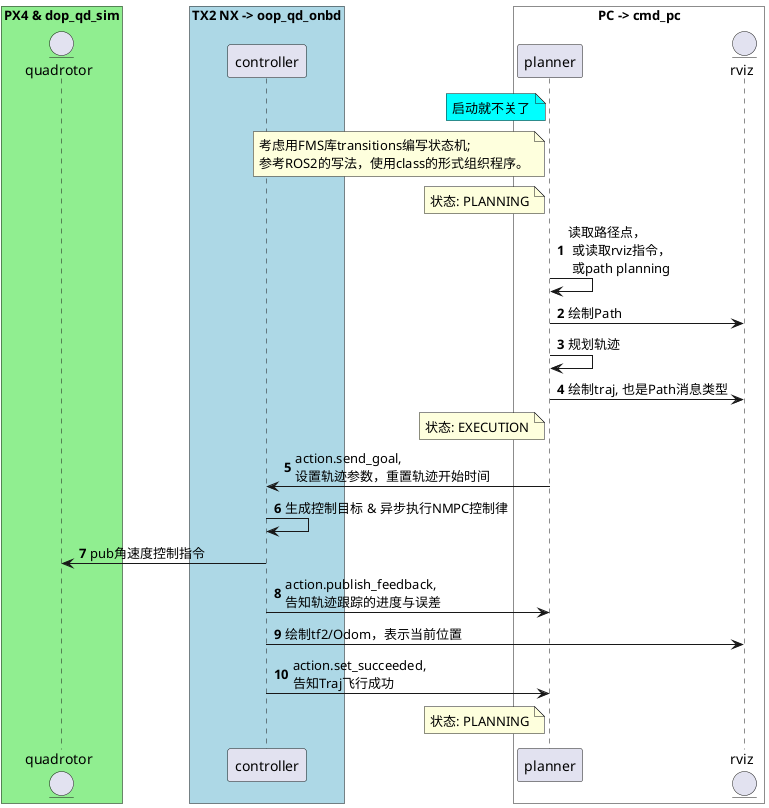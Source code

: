@startuml
'https://plantuml.com/sequence-diagram

autonumber

box "PX4 & dop_qd_sim" #LightGreen
entity quadrotor
end box

box "TX2 NX -> oop_qd_onbd" #LightBLUE
participant controller
end box
'note right of pt_publisher #aqua
'需要从ROS里拿一个parameter
'确定是选SE3还是NMPC
'end note

box "PC -> cmd_pc" #White
participant planner
entity rviz
end box

note left of planner #aqua
启动就不关了
end note

note left of planner
考虑用FMS库transitions编写状态机;
参考ROS2的写法，使用class的形式组织程序。
end note

note left planner
状态: PLANNING
end note
planner -> planner: 读取路径点，\n 或读取rviz指令，\n 或path planning
planner -> rviz: 绘制Path
'path_planner -> traj_generator: self_defined.srv.FollowPath

planner -> planner: 规划轨迹
planner -> rviz: 绘制traj, 也是Path消息类型

note left of planner
状态: EXECUTION
end note

planner -> controller: action.send_goal, \n设置轨迹参数，重置轨迹开始时间


controller -> controller: 生成控制目标 & 异步执行NMPC控制律
controller -> quadrotor: pub角速度控制指令
controller -> planner: action.publish_feedback, \n告知轨迹跟踪的进度与误差
controller -> rviz: 绘制tf2/Odom，表示当前位置


controller -> planner: action.set_succeeded, \n告知Traj飞行成功
'planner -> planner: self_defined.srv.FollowPath, \n告知Path是否飞行成功

note left of planner
状态: PLANNING
end note

' 状态： TAKEOFF, PLANNING, EXECUTION, LAND


@enduml
